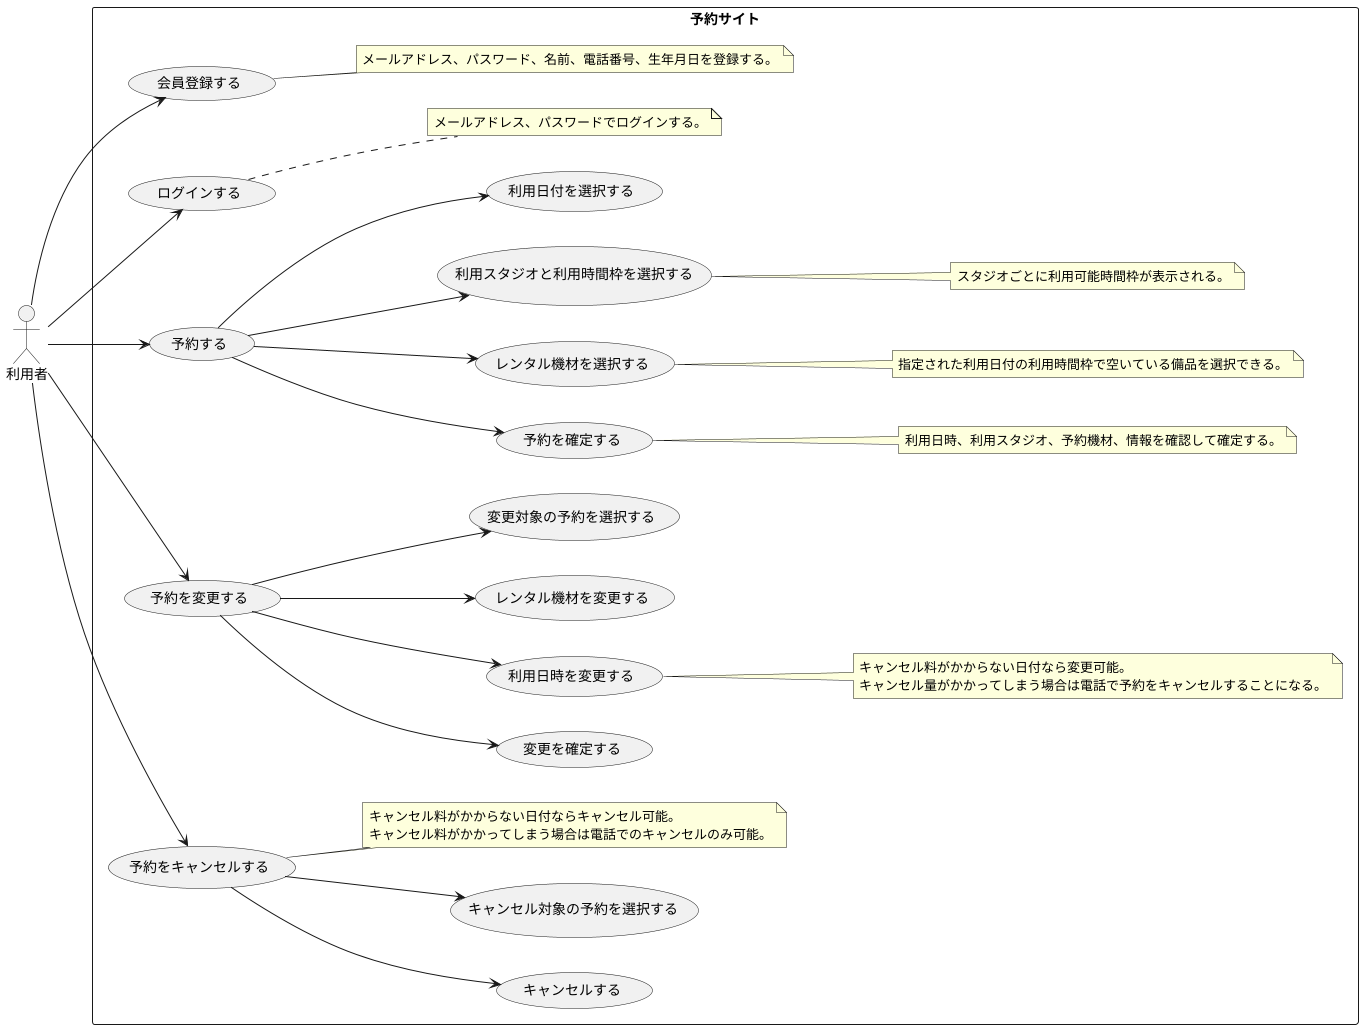 @startuml Usecase

left to right direction

actor 利用者

rectangle 予約サイト {
    利用者 --> (会員登録する)
    利用者 --> (ログインする)

    利用者 --> (予約する)
    (予約する) --> (予約を確定する)
    (予約する) --> (レンタル機材を選択する)
    (予約する) --> (利用スタジオと利用時間枠を選択する)
    (予約する) --> (利用日付を選択する)

    note right of (会員登録する)
    メールアドレス、パスワード、名前、電話番号、生年月日を登録する。
    end note

    note right of (ログインする)
    メールアドレス、パスワードでログインする。
    end note

    note right of (利用スタジオと利用時間枠を選択する)
    スタジオごとに利用可能時間枠が表示される。
    end note

    note right of (レンタル機材を選択する)
    指定された利用日付の利用時間枠で空いている備品を選択できる。
    end note
    
    note right of (予約を確定する)
    利用日時、利用スタジオ、予約機材、情報を確認して確定する。
    end note

    利用者 --> (予約を変更する)
    (予約を変更する) --> (変更を確定する)
    (予約を変更する) --> (利用日時を変更する)
    (予約を変更する) --> (レンタル機材を変更する)
    (予約を変更する) --> (変更対象の予約を選択する)

    note right of (利用日時を変更する)
    キャンセル料がかからない日付なら変更可能。
    キャンセル量がかかってしまう場合は電話で予約をキャンセルすることになる。
    end note

    利用者 --> (予約をキャンセルする)
    (予約をキャンセルする) --> (キャンセルする)
    (予約をキャンセルする) --> (キャンセル対象の予約を選択する)

    note right of (予約をキャンセルする)
    キャンセル料がかからない日付ならキャンセル可能。
    キャンセル料がかかってしまう場合は電話でのキャンセルのみ可能。
    end note
}

@enduml
